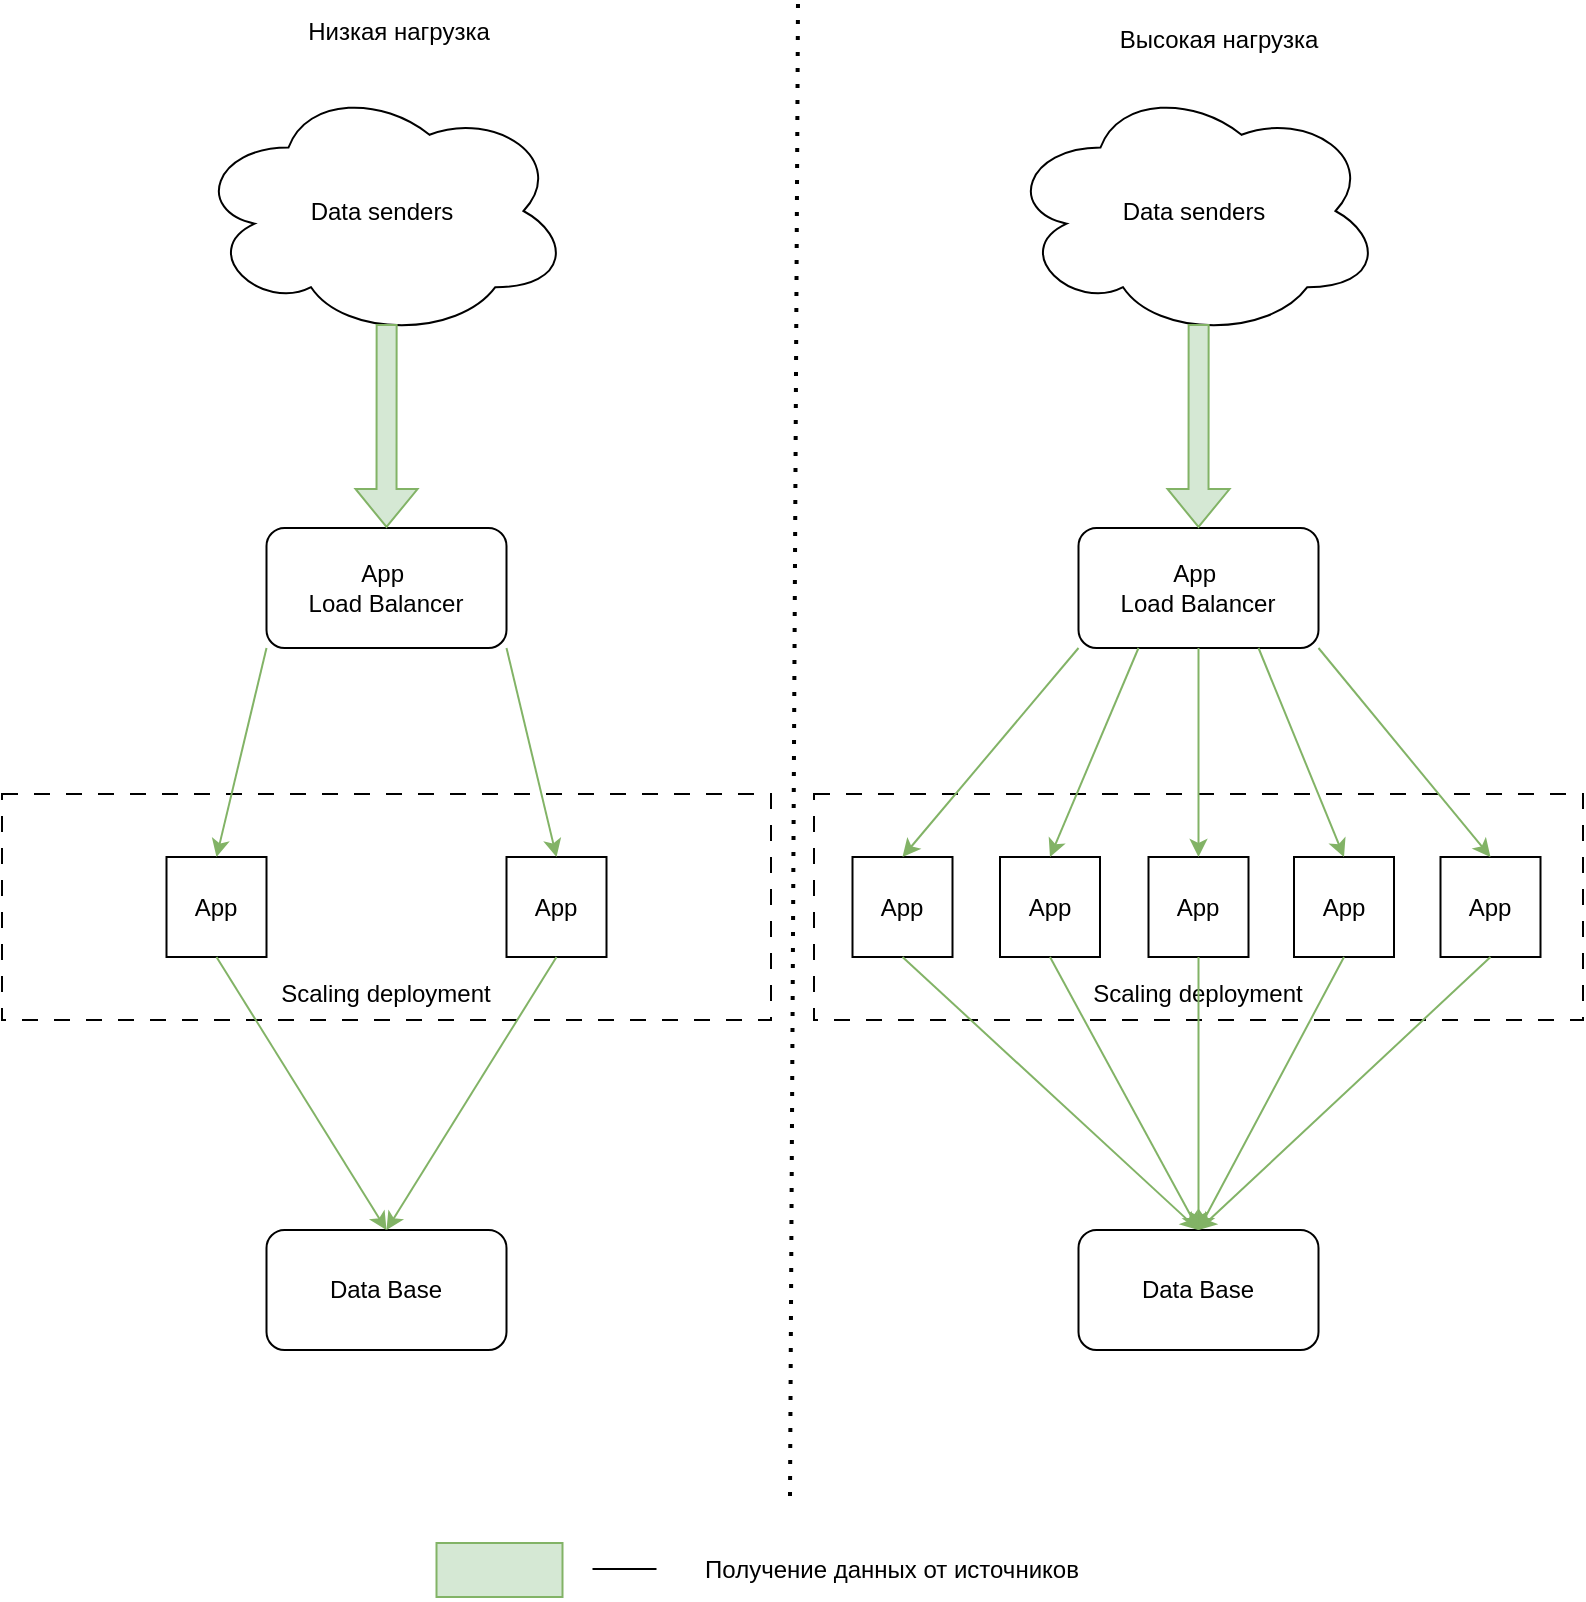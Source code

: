 <mxfile version="24.4.4" type="device">
  <diagram name="Страница — 1" id="v183EFJ7eAloO63CMou5">
    <mxGraphModel dx="1728" dy="959" grid="0" gridSize="10" guides="1" tooltips="1" connect="1" arrows="1" fold="1" page="1" pageScale="1" pageWidth="827" pageHeight="1169" math="0" shadow="0">
      <root>
        <mxCell id="0" />
        <mxCell id="1" parent="0" />
        <mxCell id="d0DAwnYySHNyLZebtg_5-1" value="App&amp;nbsp;&lt;div&gt;&lt;span style=&quot;background-color: initial;&quot;&gt;Load Balancer&lt;/span&gt;&lt;br&gt;&lt;/div&gt;" style="rounded=1;whiteSpace=wrap;html=1;" parent="1" vertex="1">
          <mxGeometry x="166.25" y="271" width="120" height="60" as="geometry" />
        </mxCell>
        <mxCell id="d0DAwnYySHNyLZebtg_5-2" value="" style="rounded=0;whiteSpace=wrap;html=1;dashed=1;dashPattern=8 8;" parent="1" vertex="1">
          <mxGeometry x="34" y="404" width="384.5" height="113" as="geometry" />
        </mxCell>
        <mxCell id="d0DAwnYySHNyLZebtg_5-53" value="Scaling deployment" style="text;html=1;align=center;verticalAlign=middle;whiteSpace=wrap;rounded=0;" parent="1" vertex="1">
          <mxGeometry x="156.25" y="489" width="140" height="30" as="geometry" />
        </mxCell>
        <mxCell id="d0DAwnYySHNyLZebtg_5-5" value="App" style="whiteSpace=wrap;html=1;aspect=fixed;" parent="1" vertex="1">
          <mxGeometry x="116.25" y="435.5" width="50" height="50" as="geometry" />
        </mxCell>
        <mxCell id="d0DAwnYySHNyLZebtg_5-6" value="App" style="whiteSpace=wrap;html=1;aspect=fixed;" parent="1" vertex="1">
          <mxGeometry x="286.25" y="435.5" width="50" height="50" as="geometry" />
        </mxCell>
        <mxCell id="d0DAwnYySHNyLZebtg_5-9" value="" style="endArrow=classic;html=1;rounded=0;exitX=0;exitY=1;exitDx=0;exitDy=0;entryX=0.5;entryY=0;entryDx=0;entryDy=0;fillColor=#d5e8d4;strokeColor=#82b366;" parent="1" source="d0DAwnYySHNyLZebtg_5-1" target="d0DAwnYySHNyLZebtg_5-5" edge="1">
          <mxGeometry width="50" height="50" relative="1" as="geometry">
            <mxPoint x="-2.75" y="596" as="sourcePoint" />
            <mxPoint x="47.25" y="546" as="targetPoint" />
          </mxGeometry>
        </mxCell>
        <mxCell id="d0DAwnYySHNyLZebtg_5-11" value="" style="endArrow=classic;html=1;rounded=0;exitX=1;exitY=1;exitDx=0;exitDy=0;entryX=0.5;entryY=0;entryDx=0;entryDy=0;fillColor=#d5e8d4;strokeColor=#82b366;" parent="1" source="d0DAwnYySHNyLZebtg_5-1" target="d0DAwnYySHNyLZebtg_5-6" edge="1">
          <mxGeometry width="50" height="50" relative="1" as="geometry">
            <mxPoint x="328.25" y="362" as="sourcePoint" />
            <mxPoint x="378.25" y="312" as="targetPoint" />
          </mxGeometry>
        </mxCell>
        <mxCell id="d0DAwnYySHNyLZebtg_5-12" value="&lt;span style=&quot;background-color: rgb(255, 255, 255);&quot;&gt;Data Base&lt;/span&gt;" style="rounded=1;whiteSpace=wrap;html=1;" parent="1" vertex="1">
          <mxGeometry x="166.25" y="622" width="120" height="60" as="geometry" />
        </mxCell>
        <mxCell id="d0DAwnYySHNyLZebtg_5-13" value="" style="endArrow=classic;html=1;rounded=0;exitX=0.5;exitY=1;exitDx=0;exitDy=0;entryX=0.5;entryY=0;entryDx=0;entryDy=0;fillColor=#d5e8d4;strokeColor=#82b366;" parent="1" source="d0DAwnYySHNyLZebtg_5-5" target="d0DAwnYySHNyLZebtg_5-12" edge="1">
          <mxGeometry width="50" height="50" relative="1" as="geometry">
            <mxPoint x="-2.75" y="596" as="sourcePoint" />
            <mxPoint x="47.25" y="546" as="targetPoint" />
          </mxGeometry>
        </mxCell>
        <mxCell id="d0DAwnYySHNyLZebtg_5-15" value="" style="endArrow=classic;html=1;rounded=0;entryX=0.5;entryY=0;entryDx=0;entryDy=0;exitX=0.5;exitY=1;exitDx=0;exitDy=0;fillColor=#d5e8d4;strokeColor=#82b366;" parent="1" source="d0DAwnYySHNyLZebtg_5-6" target="d0DAwnYySHNyLZebtg_5-12" edge="1">
          <mxGeometry width="50" height="50" relative="1" as="geometry">
            <mxPoint x="213.25" y="640" as="sourcePoint" />
            <mxPoint x="263.25" y="590" as="targetPoint" />
          </mxGeometry>
        </mxCell>
        <mxCell id="d0DAwnYySHNyLZebtg_5-35" value="Data senders" style="ellipse;shape=cloud;whiteSpace=wrap;html=1;" parent="1" vertex="1">
          <mxGeometry x="130.25" y="49" width="188" height="127" as="geometry" />
        </mxCell>
        <mxCell id="d0DAwnYySHNyLZebtg_5-38" value="" style="shape=flexArrow;endArrow=classic;html=1;rounded=0;entryX=0.5;entryY=0;entryDx=0;entryDy=0;exitX=0.511;exitY=0.945;exitDx=0;exitDy=0;exitPerimeter=0;fillColor=#d5e8d4;strokeColor=#82b366;" parent="1" source="d0DAwnYySHNyLZebtg_5-35" target="d0DAwnYySHNyLZebtg_5-1" edge="1">
          <mxGeometry width="50" height="50" relative="1" as="geometry">
            <mxPoint x="7.25" y="277" as="sourcePoint" />
            <mxPoint x="57.25" y="227" as="targetPoint" />
          </mxGeometry>
        </mxCell>
        <mxCell id="d0DAwnYySHNyLZebtg_5-39" value="" style="rounded=0;whiteSpace=wrap;html=1;fillColor=#d5e8d4;strokeColor=#82b366;" parent="1" vertex="1">
          <mxGeometry x="251.25" y="778.5" width="63" height="27" as="geometry" />
        </mxCell>
        <mxCell id="d0DAwnYySHNyLZebtg_5-43" value="Получение данных от источников" style="text;html=1;align=center;verticalAlign=middle;whiteSpace=wrap;rounded=0;" parent="1" vertex="1">
          <mxGeometry x="351.25" y="777" width="256" height="30" as="geometry" />
        </mxCell>
        <mxCell id="d0DAwnYySHNyLZebtg_5-47" value="" style="endArrow=none;html=1;rounded=0;" parent="1" edge="1">
          <mxGeometry width="50" height="50" relative="1" as="geometry">
            <mxPoint x="329.25" y="791.5" as="sourcePoint" />
            <mxPoint x="361.25" y="791.5" as="targetPoint" />
          </mxGeometry>
        </mxCell>
        <mxCell id="OdhgJN6pERIXuFP964hx-1" value="Низкая нагрузка" style="text;html=1;align=center;verticalAlign=middle;resizable=0;points=[];autosize=1;strokeColor=none;fillColor=none;" vertex="1" parent="1">
          <mxGeometry x="177.25" y="10" width="109" height="26" as="geometry" />
        </mxCell>
        <mxCell id="OdhgJN6pERIXuFP964hx-2" value="App&amp;nbsp;&lt;div&gt;&lt;span style=&quot;background-color: initial;&quot;&gt;Load Balancer&lt;/span&gt;&lt;br&gt;&lt;/div&gt;" style="rounded=1;whiteSpace=wrap;html=1;" vertex="1" parent="1">
          <mxGeometry x="572.25" y="271" width="120" height="60" as="geometry" />
        </mxCell>
        <mxCell id="OdhgJN6pERIXuFP964hx-3" value="" style="rounded=0;whiteSpace=wrap;html=1;dashed=1;dashPattern=8 8;" vertex="1" parent="1">
          <mxGeometry x="440" y="404" width="384.5" height="113" as="geometry" />
        </mxCell>
        <mxCell id="OdhgJN6pERIXuFP964hx-4" value="Scaling deployment" style="text;html=1;align=center;verticalAlign=middle;whiteSpace=wrap;rounded=0;" vertex="1" parent="1">
          <mxGeometry x="562.25" y="489" width="140" height="30" as="geometry" />
        </mxCell>
        <mxCell id="OdhgJN6pERIXuFP964hx-5" value="App" style="whiteSpace=wrap;html=1;aspect=fixed;" vertex="1" parent="1">
          <mxGeometry x="607.25" y="435.5" width="50" height="50" as="geometry" />
        </mxCell>
        <mxCell id="OdhgJN6pERIXuFP964hx-6" value="App" style="whiteSpace=wrap;html=1;aspect=fixed;" vertex="1" parent="1">
          <mxGeometry x="459.25" y="435.5" width="50" height="50" as="geometry" />
        </mxCell>
        <mxCell id="OdhgJN6pERIXuFP964hx-7" value="App" style="whiteSpace=wrap;html=1;aspect=fixed;" vertex="1" parent="1">
          <mxGeometry x="753.25" y="435.5" width="50" height="50" as="geometry" />
        </mxCell>
        <mxCell id="OdhgJN6pERIXuFP964hx-8" value="" style="endArrow=classic;html=1;rounded=0;exitX=0;exitY=1;exitDx=0;exitDy=0;entryX=0.5;entryY=0;entryDx=0;entryDy=0;fillColor=#d5e8d4;strokeColor=#82b366;" edge="1" parent="1" source="OdhgJN6pERIXuFP964hx-2" target="OdhgJN6pERIXuFP964hx-6">
          <mxGeometry width="50" height="50" relative="1" as="geometry">
            <mxPoint x="403.25" y="596" as="sourcePoint" />
            <mxPoint x="453.25" y="546" as="targetPoint" />
          </mxGeometry>
        </mxCell>
        <mxCell id="OdhgJN6pERIXuFP964hx-9" value="" style="endArrow=classic;html=1;rounded=0;exitX=0.5;exitY=1;exitDx=0;exitDy=0;entryX=0.5;entryY=0;entryDx=0;entryDy=0;fillColor=#d5e8d4;strokeColor=#82b366;" edge="1" parent="1" source="OdhgJN6pERIXuFP964hx-2" target="OdhgJN6pERIXuFP964hx-5">
          <mxGeometry width="50" height="50" relative="1" as="geometry">
            <mxPoint x="403.25" y="596" as="sourcePoint" />
            <mxPoint x="453.25" y="546" as="targetPoint" />
          </mxGeometry>
        </mxCell>
        <mxCell id="OdhgJN6pERIXuFP964hx-10" value="" style="endArrow=classic;html=1;rounded=0;exitX=1;exitY=1;exitDx=0;exitDy=0;entryX=0.5;entryY=0;entryDx=0;entryDy=0;fillColor=#d5e8d4;strokeColor=#82b366;" edge="1" parent="1" source="OdhgJN6pERIXuFP964hx-2" target="OdhgJN6pERIXuFP964hx-7">
          <mxGeometry width="50" height="50" relative="1" as="geometry">
            <mxPoint x="734.25" y="362" as="sourcePoint" />
            <mxPoint x="784.25" y="312" as="targetPoint" />
          </mxGeometry>
        </mxCell>
        <mxCell id="OdhgJN6pERIXuFP964hx-11" value="&lt;span style=&quot;background-color: rgb(255, 255, 255);&quot;&gt;Data Base&lt;/span&gt;" style="rounded=1;whiteSpace=wrap;html=1;" vertex="1" parent="1">
          <mxGeometry x="572.25" y="622" width="120" height="60" as="geometry" />
        </mxCell>
        <mxCell id="OdhgJN6pERIXuFP964hx-12" value="" style="endArrow=classic;html=1;rounded=0;exitX=0.5;exitY=1;exitDx=0;exitDy=0;entryX=0.5;entryY=0;entryDx=0;entryDy=0;fillColor=#d5e8d4;strokeColor=#82b366;" edge="1" parent="1" source="OdhgJN6pERIXuFP964hx-6" target="OdhgJN6pERIXuFP964hx-11">
          <mxGeometry width="50" height="50" relative="1" as="geometry">
            <mxPoint x="403.25" y="596" as="sourcePoint" />
            <mxPoint x="453.25" y="546" as="targetPoint" />
          </mxGeometry>
        </mxCell>
        <mxCell id="OdhgJN6pERIXuFP964hx-13" value="" style="endArrow=classic;html=1;rounded=0;entryX=0.5;entryY=0;entryDx=0;entryDy=0;exitX=0.5;exitY=1;exitDx=0;exitDy=0;fillColor=#d5e8d4;strokeColor=#82b366;" edge="1" parent="1" source="OdhgJN6pERIXuFP964hx-5" target="OdhgJN6pERIXuFP964hx-11">
          <mxGeometry width="50" height="50" relative="1" as="geometry">
            <mxPoint x="403.25" y="596" as="sourcePoint" />
            <mxPoint x="453.25" y="546" as="targetPoint" />
          </mxGeometry>
        </mxCell>
        <mxCell id="OdhgJN6pERIXuFP964hx-14" value="" style="endArrow=classic;html=1;rounded=0;entryX=0.5;entryY=0;entryDx=0;entryDy=0;exitX=0.5;exitY=1;exitDx=0;exitDy=0;fillColor=#d5e8d4;strokeColor=#82b366;" edge="1" parent="1" source="OdhgJN6pERIXuFP964hx-7" target="OdhgJN6pERIXuFP964hx-11">
          <mxGeometry width="50" height="50" relative="1" as="geometry">
            <mxPoint x="619.25" y="640" as="sourcePoint" />
            <mxPoint x="669.25" y="590" as="targetPoint" />
          </mxGeometry>
        </mxCell>
        <mxCell id="OdhgJN6pERIXuFP964hx-15" value="Data senders" style="ellipse;shape=cloud;whiteSpace=wrap;html=1;" vertex="1" parent="1">
          <mxGeometry x="536.25" y="49" width="188" height="127" as="geometry" />
        </mxCell>
        <mxCell id="OdhgJN6pERIXuFP964hx-16" value="" style="shape=flexArrow;endArrow=classic;html=1;rounded=0;entryX=0.5;entryY=0;entryDx=0;entryDy=0;exitX=0.511;exitY=0.945;exitDx=0;exitDy=0;exitPerimeter=0;fillColor=#d5e8d4;strokeColor=#82b366;" edge="1" parent="1" source="OdhgJN6pERIXuFP964hx-15" target="OdhgJN6pERIXuFP964hx-2">
          <mxGeometry width="50" height="50" relative="1" as="geometry">
            <mxPoint x="413.25" y="277" as="sourcePoint" />
            <mxPoint x="463.25" y="227" as="targetPoint" />
          </mxGeometry>
        </mxCell>
        <mxCell id="OdhgJN6pERIXuFP964hx-17" value="App" style="whiteSpace=wrap;html=1;aspect=fixed;" vertex="1" parent="1">
          <mxGeometry x="533" y="435.5" width="50" height="50" as="geometry" />
        </mxCell>
        <mxCell id="OdhgJN6pERIXuFP964hx-18" value="App" style="whiteSpace=wrap;html=1;aspect=fixed;" vertex="1" parent="1">
          <mxGeometry x="680" y="435.5" width="50" height="50" as="geometry" />
        </mxCell>
        <mxCell id="OdhgJN6pERIXuFP964hx-19" value="" style="endArrow=classic;html=1;rounded=0;exitX=0.25;exitY=1;exitDx=0;exitDy=0;entryX=0.5;entryY=0;entryDx=0;entryDy=0;fillColor=#d5e8d4;strokeColor=#82b366;" edge="1" parent="1" source="OdhgJN6pERIXuFP964hx-2" target="OdhgJN6pERIXuFP964hx-17">
          <mxGeometry width="50" height="50" relative="1" as="geometry">
            <mxPoint x="642" y="341" as="sourcePoint" />
            <mxPoint x="642" y="446" as="targetPoint" />
          </mxGeometry>
        </mxCell>
        <mxCell id="OdhgJN6pERIXuFP964hx-20" value="" style="endArrow=classic;html=1;rounded=0;exitX=0.75;exitY=1;exitDx=0;exitDy=0;entryX=0.5;entryY=0;entryDx=0;entryDy=0;fillColor=#d5e8d4;strokeColor=#82b366;" edge="1" parent="1" source="OdhgJN6pERIXuFP964hx-2" target="OdhgJN6pERIXuFP964hx-18">
          <mxGeometry width="50" height="50" relative="1" as="geometry">
            <mxPoint x="685" y="346" as="sourcePoint" />
            <mxPoint x="641" y="451" as="targetPoint" />
          </mxGeometry>
        </mxCell>
        <mxCell id="OdhgJN6pERIXuFP964hx-21" value="" style="endArrow=classic;html=1;rounded=0;exitX=0.5;exitY=1;exitDx=0;exitDy=0;entryX=0.5;entryY=0;entryDx=0;entryDy=0;fillColor=#d5e8d4;strokeColor=#82b366;" edge="1" parent="1" source="OdhgJN6pERIXuFP964hx-17" target="OdhgJN6pERIXuFP964hx-11">
          <mxGeometry width="50" height="50" relative="1" as="geometry">
            <mxPoint x="494" y="496" as="sourcePoint" />
            <mxPoint x="642" y="632" as="targetPoint" />
          </mxGeometry>
        </mxCell>
        <mxCell id="OdhgJN6pERIXuFP964hx-22" value="Высокая нагрузка" style="text;html=1;align=center;verticalAlign=middle;resizable=0;points=[];autosize=1;strokeColor=none;fillColor=none;" vertex="1" parent="1">
          <mxGeometry x="583" y="14" width="117" height="26" as="geometry" />
        </mxCell>
        <mxCell id="OdhgJN6pERIXuFP964hx-23" value="" style="endArrow=classic;html=1;rounded=0;entryX=0.5;entryY=0;entryDx=0;entryDy=0;exitX=0.5;exitY=1;exitDx=0;exitDy=0;fillColor=#d5e8d4;strokeColor=#82b366;" edge="1" parent="1" source="OdhgJN6pERIXuFP964hx-18" target="OdhgJN6pERIXuFP964hx-11">
          <mxGeometry width="50" height="50" relative="1" as="geometry">
            <mxPoint x="788" y="496" as="sourcePoint" />
            <mxPoint x="642" y="632" as="targetPoint" />
          </mxGeometry>
        </mxCell>
        <mxCell id="OdhgJN6pERIXuFP964hx-24" value="" style="endArrow=none;dashed=1;html=1;dashPattern=1 3;strokeWidth=2;rounded=0;" edge="1" parent="1">
          <mxGeometry width="50" height="50" relative="1" as="geometry">
            <mxPoint x="428" y="755" as="sourcePoint" />
            <mxPoint x="432" y="8" as="targetPoint" />
          </mxGeometry>
        </mxCell>
      </root>
    </mxGraphModel>
  </diagram>
</mxfile>
